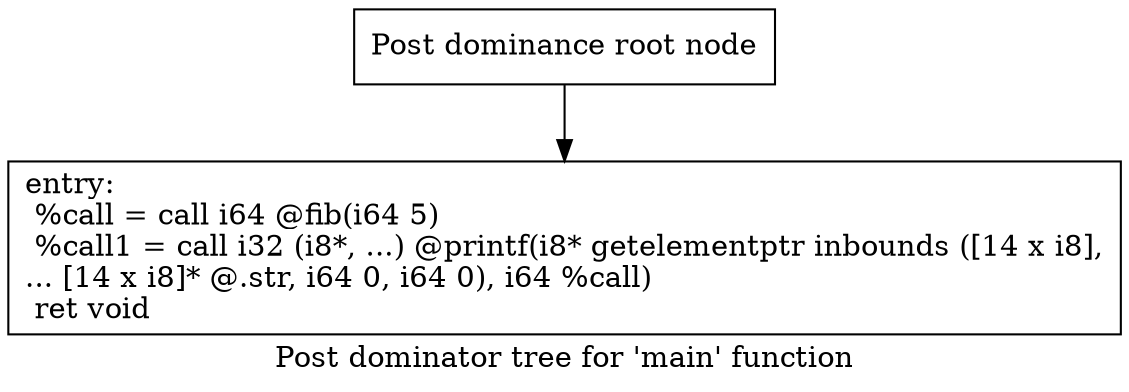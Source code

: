 digraph "Post dominator tree for 'main' function" {
	label="Post dominator tree for 'main' function";

	Node0x5631518b8ac0 [shape=record,label="{Post dominance root node}"];
	Node0x5631518b8ac0 -> Node0x5631518b8a10;
	Node0x5631518b8a10 [shape=record,label="{entry:\l  %call = call i64 @fib(i64 5)\l  %call1 = call i32 (i8*, ...) @printf(i8* getelementptr inbounds ([14 x i8],\l... [14 x i8]* @.str, i64 0, i64 0), i64 %call)\l  ret void\l}"];
}
